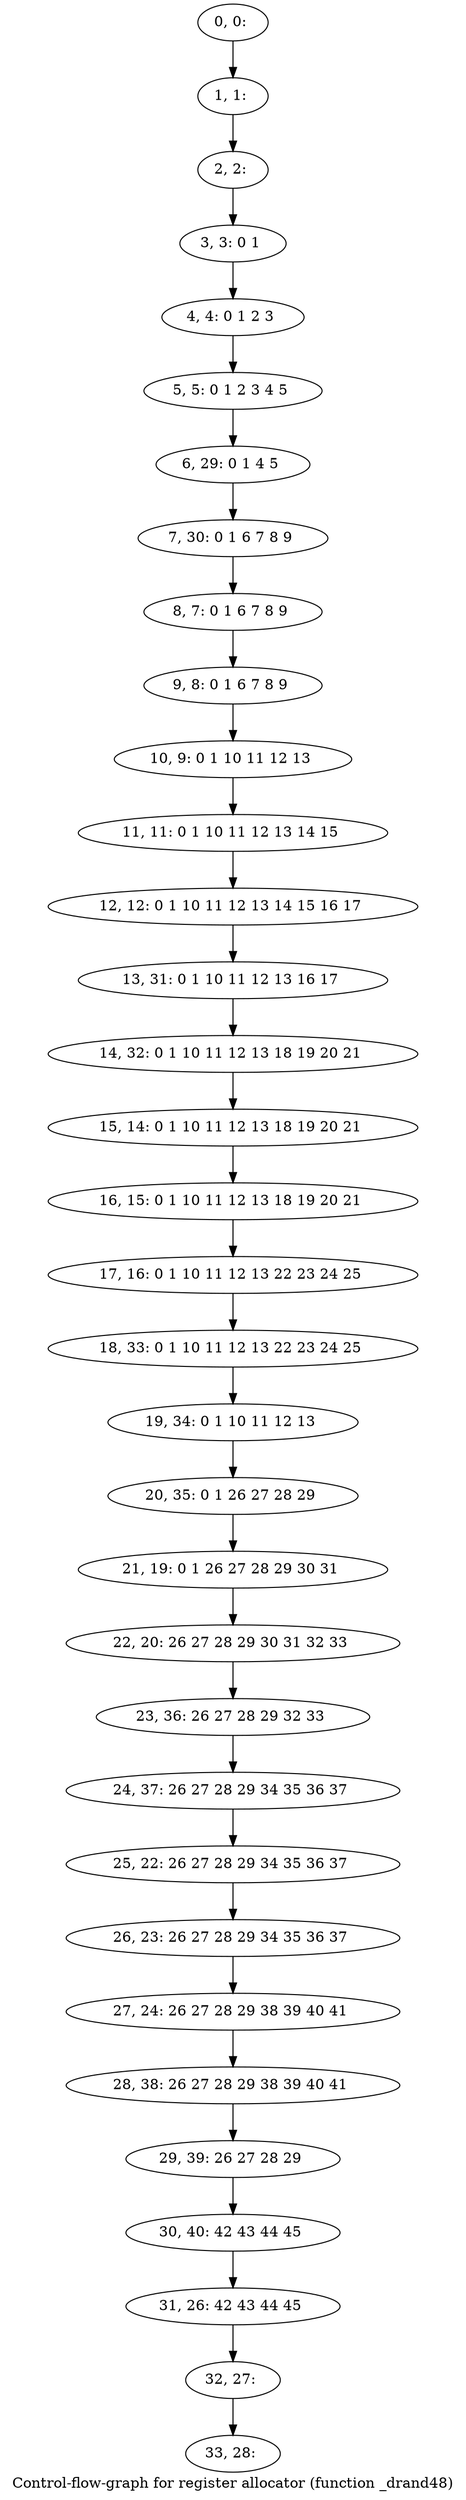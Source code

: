 digraph G {
graph [label="Control-flow-graph for register allocator (function _drand48)"]
0[label="0, 0: "];
1[label="1, 1: "];
2[label="2, 2: "];
3[label="3, 3: 0 1 "];
4[label="4, 4: 0 1 2 3 "];
5[label="5, 5: 0 1 2 3 4 5 "];
6[label="6, 29: 0 1 4 5 "];
7[label="7, 30: 0 1 6 7 8 9 "];
8[label="8, 7: 0 1 6 7 8 9 "];
9[label="9, 8: 0 1 6 7 8 9 "];
10[label="10, 9: 0 1 10 11 12 13 "];
11[label="11, 11: 0 1 10 11 12 13 14 15 "];
12[label="12, 12: 0 1 10 11 12 13 14 15 16 17 "];
13[label="13, 31: 0 1 10 11 12 13 16 17 "];
14[label="14, 32: 0 1 10 11 12 13 18 19 20 21 "];
15[label="15, 14: 0 1 10 11 12 13 18 19 20 21 "];
16[label="16, 15: 0 1 10 11 12 13 18 19 20 21 "];
17[label="17, 16: 0 1 10 11 12 13 22 23 24 25 "];
18[label="18, 33: 0 1 10 11 12 13 22 23 24 25 "];
19[label="19, 34: 0 1 10 11 12 13 "];
20[label="20, 35: 0 1 26 27 28 29 "];
21[label="21, 19: 0 1 26 27 28 29 30 31 "];
22[label="22, 20: 26 27 28 29 30 31 32 33 "];
23[label="23, 36: 26 27 28 29 32 33 "];
24[label="24, 37: 26 27 28 29 34 35 36 37 "];
25[label="25, 22: 26 27 28 29 34 35 36 37 "];
26[label="26, 23: 26 27 28 29 34 35 36 37 "];
27[label="27, 24: 26 27 28 29 38 39 40 41 "];
28[label="28, 38: 26 27 28 29 38 39 40 41 "];
29[label="29, 39: 26 27 28 29 "];
30[label="30, 40: 42 43 44 45 "];
31[label="31, 26: 42 43 44 45 "];
32[label="32, 27: "];
33[label="33, 28: "];
0->1 ;
1->2 ;
2->3 ;
3->4 ;
4->5 ;
5->6 ;
6->7 ;
7->8 ;
8->9 ;
9->10 ;
10->11 ;
11->12 ;
12->13 ;
13->14 ;
14->15 ;
15->16 ;
16->17 ;
17->18 ;
18->19 ;
19->20 ;
20->21 ;
21->22 ;
22->23 ;
23->24 ;
24->25 ;
25->26 ;
26->27 ;
27->28 ;
28->29 ;
29->30 ;
30->31 ;
31->32 ;
32->33 ;
}

